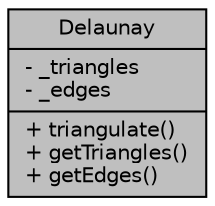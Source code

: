 digraph "Delaunay"
{
  edge [fontname="Helvetica",fontsize="10",labelfontname="Helvetica",labelfontsize="10"];
  node [fontname="Helvetica",fontsize="10",shape=record];
  Node1 [label="{Delaunay\n|- _triangles\l- _edges\l|+ triangulate()\l+ getTriangles()\l+ getEdges()\l}",height=0.2,width=0.4,color="black", fillcolor="grey75", style="filled", fontcolor="black"];
}
